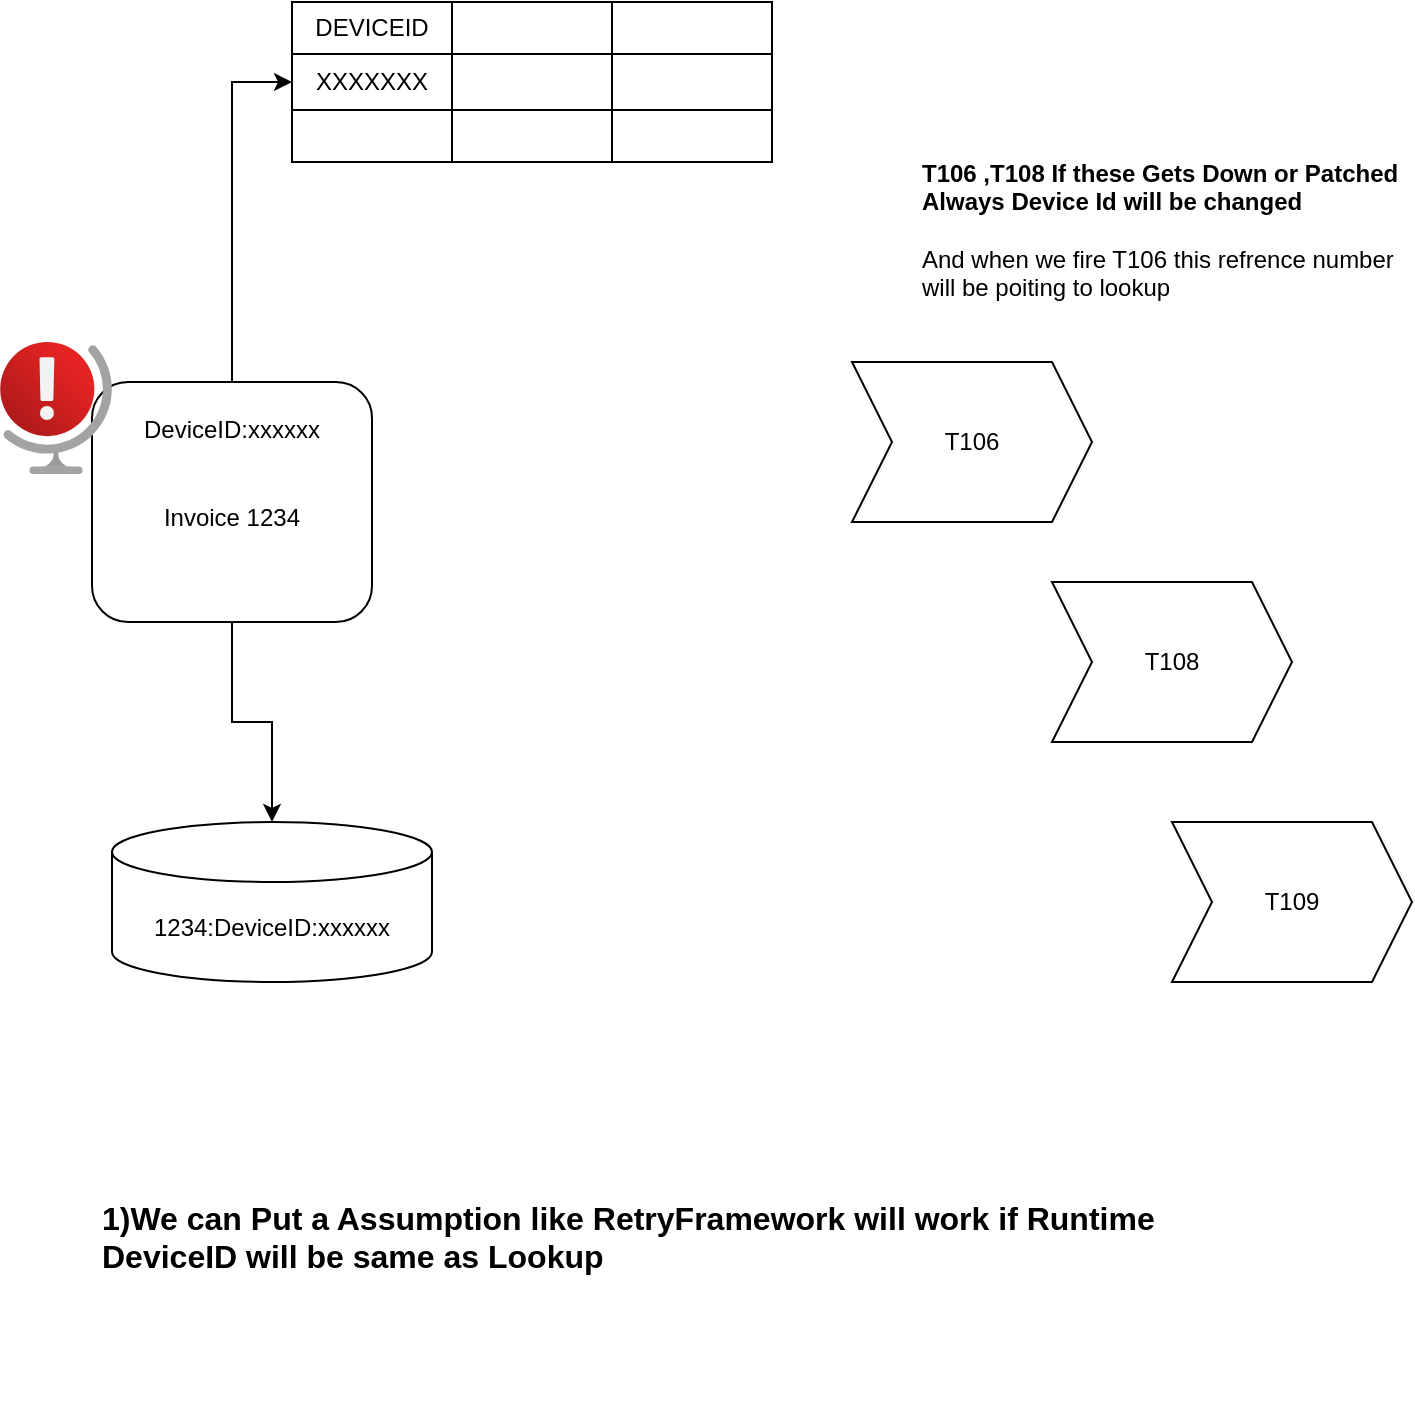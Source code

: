 <mxfile version="15.5.9" type="github">
  <diagram id="2UxOACo_O_TKAJXbDPBZ" name="Page-1">
    <mxGraphModel dx="1320" dy="457" grid="1" gridSize="10" guides="1" tooltips="1" connect="1" arrows="1" fold="1" page="1" pageScale="1" pageWidth="850" pageHeight="1100" math="0" shadow="0">
      <root>
        <mxCell id="0" />
        <mxCell id="1" parent="0" />
        <mxCell id="qAsrmmUzswC5HKgWTjrL-9" style="edgeStyle=orthogonalEdgeStyle;rounded=0;orthogonalLoop=1;jettySize=auto;html=1;entryX=0.5;entryY=0;entryDx=0;entryDy=0;entryPerimeter=0;" edge="1" parent="1" source="qAsrmmUzswC5HKgWTjrL-1" target="qAsrmmUzswC5HKgWTjrL-8">
          <mxGeometry relative="1" as="geometry" />
        </mxCell>
        <mxCell id="qAsrmmUzswC5HKgWTjrL-23" style="edgeStyle=orthogonalEdgeStyle;rounded=0;orthogonalLoop=1;jettySize=auto;html=1;entryX=0;entryY=0.5;entryDx=0;entryDy=0;" edge="1" parent="1" source="qAsrmmUzswC5HKgWTjrL-1" target="qAsrmmUzswC5HKgWTjrL-15">
          <mxGeometry relative="1" as="geometry">
            <mxPoint x="250" y="60" as="targetPoint" />
          </mxGeometry>
        </mxCell>
        <mxCell id="qAsrmmUzswC5HKgWTjrL-1" value="&lt;div&gt;DeviceID:xxxxxx&lt;/div&gt;&lt;div&gt;&lt;br&gt;&lt;/div&gt;&lt;div&gt;&lt;br&gt;&lt;/div&gt;&lt;div&gt;Invoice 1234&lt;br&gt;&lt;/div&gt;&lt;div&gt;&lt;br&gt;&lt;/div&gt;&lt;div&gt;&lt;br&gt;&lt;/div&gt;" style="rounded=1;whiteSpace=wrap;html=1;" vertex="1" parent="1">
          <mxGeometry x="170" y="200" width="140" height="120" as="geometry" />
        </mxCell>
        <mxCell id="qAsrmmUzswC5HKgWTjrL-5" value="T106" style="shape=step;perimeter=stepPerimeter;whiteSpace=wrap;html=1;fixedSize=1;" vertex="1" parent="1">
          <mxGeometry x="550" y="190" width="120" height="80" as="geometry" />
        </mxCell>
        <mxCell id="qAsrmmUzswC5HKgWTjrL-6" value="T108" style="shape=step;perimeter=stepPerimeter;whiteSpace=wrap;html=1;fixedSize=1;" vertex="1" parent="1">
          <mxGeometry x="650" y="300" width="120" height="80" as="geometry" />
        </mxCell>
        <mxCell id="qAsrmmUzswC5HKgWTjrL-7" value="" style="aspect=fixed;html=1;points=[];align=center;image;fontSize=12;image=img/lib/azure2/general/Globe_Error.svg;" vertex="1" parent="1">
          <mxGeometry x="124" y="180" width="56.0" height="66" as="geometry" />
        </mxCell>
        <mxCell id="qAsrmmUzswC5HKgWTjrL-8" value="1234:DeviceID:xxxxxx" style="shape=cylinder3;whiteSpace=wrap;html=1;boundedLbl=1;backgroundOutline=1;size=15;" vertex="1" parent="1">
          <mxGeometry x="180" y="420" width="160" height="80" as="geometry" />
        </mxCell>
        <mxCell id="qAsrmmUzswC5HKgWTjrL-10" value="" style="shape=table;html=1;whiteSpace=wrap;startSize=0;container=1;collapsible=0;childLayout=tableLayout;" vertex="1" parent="1">
          <mxGeometry x="270" y="10" width="240" height="80" as="geometry" />
        </mxCell>
        <mxCell id="qAsrmmUzswC5HKgWTjrL-11" value="" style="shape=partialRectangle;html=1;whiteSpace=wrap;collapsible=0;dropTarget=0;pointerEvents=0;fillColor=none;top=0;left=0;bottom=0;right=0;points=[[0,0.5],[1,0.5]];portConstraint=eastwest;" vertex="1" parent="qAsrmmUzswC5HKgWTjrL-10">
          <mxGeometry width="240" height="26" as="geometry" />
        </mxCell>
        <mxCell id="qAsrmmUzswC5HKgWTjrL-12" value="DEVICEID" style="shape=partialRectangle;html=1;whiteSpace=wrap;connectable=0;fillColor=none;top=0;left=0;bottom=0;right=0;overflow=hidden;pointerEvents=1;" vertex="1" parent="qAsrmmUzswC5HKgWTjrL-11">
          <mxGeometry width="80" height="26" as="geometry">
            <mxRectangle width="80" height="26" as="alternateBounds" />
          </mxGeometry>
        </mxCell>
        <mxCell id="qAsrmmUzswC5HKgWTjrL-13" value="" style="shape=partialRectangle;html=1;whiteSpace=wrap;connectable=0;fillColor=none;top=0;left=0;bottom=0;right=0;overflow=hidden;pointerEvents=1;" vertex="1" parent="qAsrmmUzswC5HKgWTjrL-11">
          <mxGeometry x="80" width="80" height="26" as="geometry">
            <mxRectangle width="80" height="26" as="alternateBounds" />
          </mxGeometry>
        </mxCell>
        <mxCell id="qAsrmmUzswC5HKgWTjrL-14" value="" style="shape=partialRectangle;html=1;whiteSpace=wrap;connectable=0;fillColor=none;top=0;left=0;bottom=0;right=0;overflow=hidden;pointerEvents=1;" vertex="1" parent="qAsrmmUzswC5HKgWTjrL-11">
          <mxGeometry x="160" width="80" height="26" as="geometry">
            <mxRectangle width="80" height="26" as="alternateBounds" />
          </mxGeometry>
        </mxCell>
        <mxCell id="qAsrmmUzswC5HKgWTjrL-15" value="" style="shape=partialRectangle;html=1;whiteSpace=wrap;collapsible=0;dropTarget=0;pointerEvents=0;fillColor=none;top=0;left=0;bottom=0;right=0;points=[[0,0.5],[1,0.5]];portConstraint=eastwest;" vertex="1" parent="qAsrmmUzswC5HKgWTjrL-10">
          <mxGeometry y="26" width="240" height="28" as="geometry" />
        </mxCell>
        <mxCell id="qAsrmmUzswC5HKgWTjrL-16" value="XXXXXXX" style="shape=partialRectangle;html=1;whiteSpace=wrap;connectable=0;fillColor=none;top=0;left=0;bottom=0;right=0;overflow=hidden;pointerEvents=1;" vertex="1" parent="qAsrmmUzswC5HKgWTjrL-15">
          <mxGeometry width="80" height="28" as="geometry">
            <mxRectangle width="80" height="28" as="alternateBounds" />
          </mxGeometry>
        </mxCell>
        <mxCell id="qAsrmmUzswC5HKgWTjrL-17" value="" style="shape=partialRectangle;html=1;whiteSpace=wrap;connectable=0;fillColor=none;top=0;left=0;bottom=0;right=0;overflow=hidden;pointerEvents=1;" vertex="1" parent="qAsrmmUzswC5HKgWTjrL-15">
          <mxGeometry x="80" width="80" height="28" as="geometry">
            <mxRectangle width="80" height="28" as="alternateBounds" />
          </mxGeometry>
        </mxCell>
        <mxCell id="qAsrmmUzswC5HKgWTjrL-18" value="" style="shape=partialRectangle;html=1;whiteSpace=wrap;connectable=0;fillColor=none;top=0;left=0;bottom=0;right=0;overflow=hidden;pointerEvents=1;" vertex="1" parent="qAsrmmUzswC5HKgWTjrL-15">
          <mxGeometry x="160" width="80" height="28" as="geometry">
            <mxRectangle width="80" height="28" as="alternateBounds" />
          </mxGeometry>
        </mxCell>
        <mxCell id="qAsrmmUzswC5HKgWTjrL-19" value="" style="shape=partialRectangle;html=1;whiteSpace=wrap;collapsible=0;dropTarget=0;pointerEvents=0;fillColor=none;top=0;left=0;bottom=0;right=0;points=[[0,0.5],[1,0.5]];portConstraint=eastwest;" vertex="1" parent="qAsrmmUzswC5HKgWTjrL-10">
          <mxGeometry y="54" width="240" height="26" as="geometry" />
        </mxCell>
        <mxCell id="qAsrmmUzswC5HKgWTjrL-20" value="" style="shape=partialRectangle;html=1;whiteSpace=wrap;connectable=0;fillColor=none;top=0;left=0;bottom=0;right=0;overflow=hidden;pointerEvents=1;" vertex="1" parent="qAsrmmUzswC5HKgWTjrL-19">
          <mxGeometry width="80" height="26" as="geometry">
            <mxRectangle width="80" height="26" as="alternateBounds" />
          </mxGeometry>
        </mxCell>
        <mxCell id="qAsrmmUzswC5HKgWTjrL-21" value="" style="shape=partialRectangle;html=1;whiteSpace=wrap;connectable=0;fillColor=none;top=0;left=0;bottom=0;right=0;overflow=hidden;pointerEvents=1;" vertex="1" parent="qAsrmmUzswC5HKgWTjrL-19">
          <mxGeometry x="80" width="80" height="26" as="geometry">
            <mxRectangle width="80" height="26" as="alternateBounds" />
          </mxGeometry>
        </mxCell>
        <mxCell id="qAsrmmUzswC5HKgWTjrL-22" value="" style="shape=partialRectangle;html=1;whiteSpace=wrap;connectable=0;fillColor=none;top=0;left=0;bottom=0;right=0;overflow=hidden;pointerEvents=1;" vertex="1" parent="qAsrmmUzswC5HKgWTjrL-19">
          <mxGeometry x="160" width="80" height="26" as="geometry">
            <mxRectangle width="80" height="26" as="alternateBounds" />
          </mxGeometry>
        </mxCell>
        <mxCell id="qAsrmmUzswC5HKgWTjrL-24" value="&lt;div&gt;&lt;b&gt;&lt;br&gt;&lt;/b&gt;&lt;/div&gt;&lt;div&gt;&lt;b&gt;&lt;br&gt;&lt;/b&gt;&lt;/div&gt;&lt;div&gt;&lt;b&gt;T106 ,T108 If these Gets Down or Patched Always Device Id will be changed&amp;nbsp; &lt;/b&gt;&lt;/div&gt;&lt;div&gt;&lt;br&gt;&lt;/div&gt;&lt;div&gt;And when we fire T106 this refrence number will be poiting to lookup&lt;br&gt;&lt;/div&gt;" style="text;html=1;strokeColor=none;fillColor=none;spacing=5;spacingTop=-20;whiteSpace=wrap;overflow=hidden;rounded=0;" vertex="1" parent="1">
          <mxGeometry x="580" y="70" width="250" height="100" as="geometry" />
        </mxCell>
        <mxCell id="qAsrmmUzswC5HKgWTjrL-25" value="T109" style="shape=step;perimeter=stepPerimeter;whiteSpace=wrap;html=1;fixedSize=1;" vertex="1" parent="1">
          <mxGeometry x="710" y="420" width="120" height="80" as="geometry" />
        </mxCell>
        <mxCell id="qAsrmmUzswC5HKgWTjrL-27" value="&lt;div&gt;&lt;font style=&quot;font-size: 24px&quot;&gt;&lt;b&gt;&lt;br&gt;&lt;/b&gt;&lt;/font&gt;&lt;/div&gt;&lt;font size=&quot;3&quot;&gt;&lt;b&gt;1)We can Put a Assumption like RetryFramework will work if Runtime DeviceID will be same as Lookup&lt;/b&gt;&lt;/font&gt;" style="text;html=1;strokeColor=none;fillColor=none;spacing=5;spacingTop=-20;whiteSpace=wrap;overflow=hidden;rounded=0;" vertex="1" parent="1">
          <mxGeometry x="170" y="590" width="600" height="120" as="geometry" />
        </mxCell>
      </root>
    </mxGraphModel>
  </diagram>
</mxfile>
